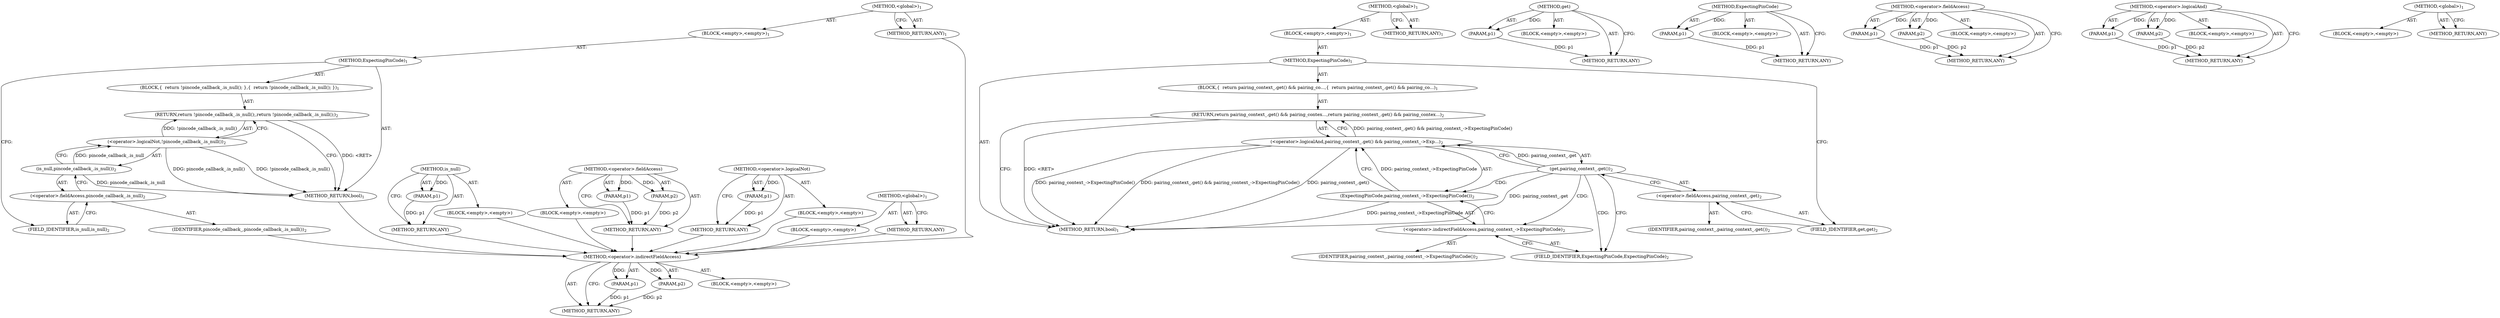 digraph "&lt;global&gt;" {
vulnerable_6 [label=<(METHOD,&lt;global&gt;)<SUB>1</SUB>>];
vulnerable_7 [label=<(BLOCK,&lt;empty&gt;,&lt;empty&gt;)<SUB>1</SUB>>];
vulnerable_8 [label=<(METHOD,ExpectingPinCode)<SUB>1</SUB>>];
vulnerable_9 [label=<(BLOCK,{
  return !pincode_callback_.is_null();
 },{
  return !pincode_callback_.is_null();
 })<SUB>1</SUB>>];
vulnerable_10 [label=<(RETURN,return !pincode_callback_.is_null();,return !pincode_callback_.is_null();)<SUB>2</SUB>>];
vulnerable_11 [label=<(&lt;operator&gt;.logicalNot,!pincode_callback_.is_null())<SUB>2</SUB>>];
vulnerable_12 [label=<(is_null,pincode_callback_.is_null())<SUB>2</SUB>>];
vulnerable_13 [label=<(&lt;operator&gt;.fieldAccess,pincode_callback_.is_null)<SUB>2</SUB>>];
vulnerable_14 [label=<(IDENTIFIER,pincode_callback_,pincode_callback_.is_null())<SUB>2</SUB>>];
vulnerable_15 [label=<(FIELD_IDENTIFIER,is_null,is_null)<SUB>2</SUB>>];
vulnerable_16 [label=<(METHOD_RETURN,bool)<SUB>1</SUB>>];
vulnerable_18 [label=<(METHOD_RETURN,ANY)<SUB>1</SUB>>];
vulnerable_37 [label=<(METHOD,is_null)>];
vulnerable_38 [label=<(PARAM,p1)>];
vulnerable_39 [label=<(BLOCK,&lt;empty&gt;,&lt;empty&gt;)>];
vulnerable_40 [label=<(METHOD_RETURN,ANY)>];
vulnerable_41 [label=<(METHOD,&lt;operator&gt;.fieldAccess)>];
vulnerable_42 [label=<(PARAM,p1)>];
vulnerable_43 [label=<(PARAM,p2)>];
vulnerable_44 [label=<(BLOCK,&lt;empty&gt;,&lt;empty&gt;)>];
vulnerable_45 [label=<(METHOD_RETURN,ANY)>];
vulnerable_33 [label=<(METHOD,&lt;operator&gt;.logicalNot)>];
vulnerable_34 [label=<(PARAM,p1)>];
vulnerable_35 [label=<(BLOCK,&lt;empty&gt;,&lt;empty&gt;)>];
vulnerable_36 [label=<(METHOD_RETURN,ANY)>];
vulnerable_27 [label=<(METHOD,&lt;global&gt;)<SUB>1</SUB>>];
vulnerable_28 [label=<(BLOCK,&lt;empty&gt;,&lt;empty&gt;)>];
vulnerable_29 [label=<(METHOD_RETURN,ANY)>];
fixed_55 [label=<(METHOD,&lt;operator&gt;.indirectFieldAccess)>];
fixed_56 [label=<(PARAM,p1)>];
fixed_57 [label=<(PARAM,p2)>];
fixed_58 [label=<(BLOCK,&lt;empty&gt;,&lt;empty&gt;)>];
fixed_59 [label=<(METHOD_RETURN,ANY)>];
fixed_6 [label=<(METHOD,&lt;global&gt;)<SUB>1</SUB>>];
fixed_7 [label=<(BLOCK,&lt;empty&gt;,&lt;empty&gt;)<SUB>1</SUB>>];
fixed_8 [label=<(METHOD,ExpectingPinCode)<SUB>1</SUB>>];
fixed_9 [label=<(BLOCK,{
  return pairing_context_.get() &amp;&amp; pairing_co...,{
  return pairing_context_.get() &amp;&amp; pairing_co...)<SUB>1</SUB>>];
fixed_10 [label=<(RETURN,return pairing_context_.get() &amp;&amp; pairing_contex...,return pairing_context_.get() &amp;&amp; pairing_contex...)<SUB>2</SUB>>];
fixed_11 [label=<(&lt;operator&gt;.logicalAnd,pairing_context_.get() &amp;&amp; pairing_context_-&gt;Exp...)<SUB>2</SUB>>];
fixed_12 [label=<(get,pairing_context_.get())<SUB>2</SUB>>];
fixed_13 [label=<(&lt;operator&gt;.fieldAccess,pairing_context_.get)<SUB>2</SUB>>];
fixed_14 [label=<(IDENTIFIER,pairing_context_,pairing_context_.get())<SUB>2</SUB>>];
fixed_15 [label=<(FIELD_IDENTIFIER,get,get)<SUB>2</SUB>>];
fixed_16 [label=<(ExpectingPinCode,pairing_context_-&gt;ExpectingPinCode())<SUB>2</SUB>>];
fixed_17 [label=<(&lt;operator&gt;.indirectFieldAccess,pairing_context_-&gt;ExpectingPinCode)<SUB>2</SUB>>];
fixed_18 [label=<(IDENTIFIER,pairing_context_,pairing_context_-&gt;ExpectingPinCode())<SUB>2</SUB>>];
fixed_19 [label=<(FIELD_IDENTIFIER,ExpectingPinCode,ExpectingPinCode)<SUB>2</SUB>>];
fixed_20 [label=<(METHOD_RETURN,bool)<SUB>1</SUB>>];
fixed_22 [label=<(METHOD_RETURN,ANY)<SUB>1</SUB>>];
fixed_42 [label=<(METHOD,get)>];
fixed_43 [label=<(PARAM,p1)>];
fixed_44 [label=<(BLOCK,&lt;empty&gt;,&lt;empty&gt;)>];
fixed_45 [label=<(METHOD_RETURN,ANY)>];
fixed_51 [label=<(METHOD,ExpectingPinCode)>];
fixed_52 [label=<(PARAM,p1)>];
fixed_53 [label=<(BLOCK,&lt;empty&gt;,&lt;empty&gt;)>];
fixed_54 [label=<(METHOD_RETURN,ANY)>];
fixed_46 [label=<(METHOD,&lt;operator&gt;.fieldAccess)>];
fixed_47 [label=<(PARAM,p1)>];
fixed_48 [label=<(PARAM,p2)>];
fixed_49 [label=<(BLOCK,&lt;empty&gt;,&lt;empty&gt;)>];
fixed_50 [label=<(METHOD_RETURN,ANY)>];
fixed_37 [label=<(METHOD,&lt;operator&gt;.logicalAnd)>];
fixed_38 [label=<(PARAM,p1)>];
fixed_39 [label=<(PARAM,p2)>];
fixed_40 [label=<(BLOCK,&lt;empty&gt;,&lt;empty&gt;)>];
fixed_41 [label=<(METHOD_RETURN,ANY)>];
fixed_31 [label=<(METHOD,&lt;global&gt;)<SUB>1</SUB>>];
fixed_32 [label=<(BLOCK,&lt;empty&gt;,&lt;empty&gt;)>];
fixed_33 [label=<(METHOD_RETURN,ANY)>];
vulnerable_6 -> vulnerable_7  [key=0, label="AST: "];
vulnerable_6 -> vulnerable_18  [key=0, label="AST: "];
vulnerable_6 -> vulnerable_18  [key=1, label="CFG: "];
vulnerable_7 -> vulnerable_8  [key=0, label="AST: "];
vulnerable_8 -> vulnerable_9  [key=0, label="AST: "];
vulnerable_8 -> vulnerable_16  [key=0, label="AST: "];
vulnerable_8 -> vulnerable_15  [key=0, label="CFG: "];
vulnerable_9 -> vulnerable_10  [key=0, label="AST: "];
vulnerable_10 -> vulnerable_11  [key=0, label="AST: "];
vulnerable_10 -> vulnerable_16  [key=0, label="CFG: "];
vulnerable_10 -> vulnerable_16  [key=1, label="DDG: &lt;RET&gt;"];
vulnerable_11 -> vulnerable_12  [key=0, label="AST: "];
vulnerable_11 -> vulnerable_10  [key=0, label="CFG: "];
vulnerable_11 -> vulnerable_10  [key=1, label="DDG: !pincode_callback_.is_null()"];
vulnerable_11 -> vulnerable_16  [key=0, label="DDG: pincode_callback_.is_null()"];
vulnerable_11 -> vulnerable_16  [key=1, label="DDG: !pincode_callback_.is_null()"];
vulnerable_12 -> vulnerable_13  [key=0, label="AST: "];
vulnerable_12 -> vulnerable_11  [key=0, label="CFG: "];
vulnerable_12 -> vulnerable_11  [key=1, label="DDG: pincode_callback_.is_null"];
vulnerable_12 -> vulnerable_16  [key=0, label="DDG: pincode_callback_.is_null"];
vulnerable_13 -> vulnerable_14  [key=0, label="AST: "];
vulnerable_13 -> vulnerable_15  [key=0, label="AST: "];
vulnerable_13 -> vulnerable_12  [key=0, label="CFG: "];
vulnerable_14 -> fixed_55  [key=0];
vulnerable_15 -> vulnerable_13  [key=0, label="CFG: "];
vulnerable_16 -> fixed_55  [key=0];
vulnerable_18 -> fixed_55  [key=0];
vulnerable_37 -> vulnerable_38  [key=0, label="AST: "];
vulnerable_37 -> vulnerable_38  [key=1, label="DDG: "];
vulnerable_37 -> vulnerable_39  [key=0, label="AST: "];
vulnerable_37 -> vulnerable_40  [key=0, label="AST: "];
vulnerable_37 -> vulnerable_40  [key=1, label="CFG: "];
vulnerable_38 -> vulnerable_40  [key=0, label="DDG: p1"];
vulnerable_39 -> fixed_55  [key=0];
vulnerable_40 -> fixed_55  [key=0];
vulnerable_41 -> vulnerable_42  [key=0, label="AST: "];
vulnerable_41 -> vulnerable_42  [key=1, label="DDG: "];
vulnerable_41 -> vulnerable_44  [key=0, label="AST: "];
vulnerable_41 -> vulnerable_43  [key=0, label="AST: "];
vulnerable_41 -> vulnerable_43  [key=1, label="DDG: "];
vulnerable_41 -> vulnerable_45  [key=0, label="AST: "];
vulnerable_41 -> vulnerable_45  [key=1, label="CFG: "];
vulnerable_42 -> vulnerable_45  [key=0, label="DDG: p1"];
vulnerable_43 -> vulnerable_45  [key=0, label="DDG: p2"];
vulnerable_44 -> fixed_55  [key=0];
vulnerable_45 -> fixed_55  [key=0];
vulnerable_33 -> vulnerable_34  [key=0, label="AST: "];
vulnerable_33 -> vulnerable_34  [key=1, label="DDG: "];
vulnerable_33 -> vulnerable_35  [key=0, label="AST: "];
vulnerable_33 -> vulnerable_36  [key=0, label="AST: "];
vulnerable_33 -> vulnerable_36  [key=1, label="CFG: "];
vulnerable_34 -> vulnerable_36  [key=0, label="DDG: p1"];
vulnerable_35 -> fixed_55  [key=0];
vulnerable_36 -> fixed_55  [key=0];
vulnerable_27 -> vulnerable_28  [key=0, label="AST: "];
vulnerable_27 -> vulnerable_29  [key=0, label="AST: "];
vulnerable_27 -> vulnerable_29  [key=1, label="CFG: "];
vulnerable_28 -> fixed_55  [key=0];
vulnerable_29 -> fixed_55  [key=0];
fixed_55 -> fixed_56  [key=0, label="AST: "];
fixed_55 -> fixed_56  [key=1, label="DDG: "];
fixed_55 -> fixed_58  [key=0, label="AST: "];
fixed_55 -> fixed_57  [key=0, label="AST: "];
fixed_55 -> fixed_57  [key=1, label="DDG: "];
fixed_55 -> fixed_59  [key=0, label="AST: "];
fixed_55 -> fixed_59  [key=1, label="CFG: "];
fixed_56 -> fixed_59  [key=0, label="DDG: p1"];
fixed_57 -> fixed_59  [key=0, label="DDG: p2"];
fixed_6 -> fixed_7  [key=0, label="AST: "];
fixed_6 -> fixed_22  [key=0, label="AST: "];
fixed_6 -> fixed_22  [key=1, label="CFG: "];
fixed_7 -> fixed_8  [key=0, label="AST: "];
fixed_8 -> fixed_9  [key=0, label="AST: "];
fixed_8 -> fixed_20  [key=0, label="AST: "];
fixed_8 -> fixed_15  [key=0, label="CFG: "];
fixed_9 -> fixed_10  [key=0, label="AST: "];
fixed_10 -> fixed_11  [key=0, label="AST: "];
fixed_10 -> fixed_20  [key=0, label="CFG: "];
fixed_10 -> fixed_20  [key=1, label="DDG: &lt;RET&gt;"];
fixed_11 -> fixed_12  [key=0, label="AST: "];
fixed_11 -> fixed_16  [key=0, label="AST: "];
fixed_11 -> fixed_10  [key=0, label="CFG: "];
fixed_11 -> fixed_10  [key=1, label="DDG: pairing_context_.get() &amp;&amp; pairing_context_-&gt;ExpectingPinCode()"];
fixed_11 -> fixed_20  [key=0, label="DDG: pairing_context_.get()"];
fixed_11 -> fixed_20  [key=1, label="DDG: pairing_context_-&gt;ExpectingPinCode()"];
fixed_11 -> fixed_20  [key=2, label="DDG: pairing_context_.get() &amp;&amp; pairing_context_-&gt;ExpectingPinCode()"];
fixed_12 -> fixed_13  [key=0, label="AST: "];
fixed_12 -> fixed_11  [key=0, label="CFG: "];
fixed_12 -> fixed_11  [key=1, label="DDG: pairing_context_.get"];
fixed_12 -> fixed_19  [key=0, label="CFG: "];
fixed_12 -> fixed_19  [key=1, label="CDG: "];
fixed_12 -> fixed_20  [key=0, label="DDG: pairing_context_.get"];
fixed_12 -> fixed_16  [key=0, label="CDG: "];
fixed_12 -> fixed_17  [key=0, label="CDG: "];
fixed_13 -> fixed_14  [key=0, label="AST: "];
fixed_13 -> fixed_15  [key=0, label="AST: "];
fixed_13 -> fixed_12  [key=0, label="CFG: "];
fixed_15 -> fixed_13  [key=0, label="CFG: "];
fixed_16 -> fixed_17  [key=0, label="AST: "];
fixed_16 -> fixed_11  [key=0, label="CFG: "];
fixed_16 -> fixed_11  [key=1, label="DDG: pairing_context_-&gt;ExpectingPinCode"];
fixed_16 -> fixed_20  [key=0, label="DDG: pairing_context_-&gt;ExpectingPinCode"];
fixed_17 -> fixed_18  [key=0, label="AST: "];
fixed_17 -> fixed_19  [key=0, label="AST: "];
fixed_17 -> fixed_16  [key=0, label="CFG: "];
fixed_19 -> fixed_17  [key=0, label="CFG: "];
fixed_42 -> fixed_43  [key=0, label="AST: "];
fixed_42 -> fixed_43  [key=1, label="DDG: "];
fixed_42 -> fixed_44  [key=0, label="AST: "];
fixed_42 -> fixed_45  [key=0, label="AST: "];
fixed_42 -> fixed_45  [key=1, label="CFG: "];
fixed_43 -> fixed_45  [key=0, label="DDG: p1"];
fixed_51 -> fixed_52  [key=0, label="AST: "];
fixed_51 -> fixed_52  [key=1, label="DDG: "];
fixed_51 -> fixed_53  [key=0, label="AST: "];
fixed_51 -> fixed_54  [key=0, label="AST: "];
fixed_51 -> fixed_54  [key=1, label="CFG: "];
fixed_52 -> fixed_54  [key=0, label="DDG: p1"];
fixed_46 -> fixed_47  [key=0, label="AST: "];
fixed_46 -> fixed_47  [key=1, label="DDG: "];
fixed_46 -> fixed_49  [key=0, label="AST: "];
fixed_46 -> fixed_48  [key=0, label="AST: "];
fixed_46 -> fixed_48  [key=1, label="DDG: "];
fixed_46 -> fixed_50  [key=0, label="AST: "];
fixed_46 -> fixed_50  [key=1, label="CFG: "];
fixed_47 -> fixed_50  [key=0, label="DDG: p1"];
fixed_48 -> fixed_50  [key=0, label="DDG: p2"];
fixed_37 -> fixed_38  [key=0, label="AST: "];
fixed_37 -> fixed_38  [key=1, label="DDG: "];
fixed_37 -> fixed_40  [key=0, label="AST: "];
fixed_37 -> fixed_39  [key=0, label="AST: "];
fixed_37 -> fixed_39  [key=1, label="DDG: "];
fixed_37 -> fixed_41  [key=0, label="AST: "];
fixed_37 -> fixed_41  [key=1, label="CFG: "];
fixed_38 -> fixed_41  [key=0, label="DDG: p1"];
fixed_39 -> fixed_41  [key=0, label="DDG: p2"];
fixed_31 -> fixed_32  [key=0, label="AST: "];
fixed_31 -> fixed_33  [key=0, label="AST: "];
fixed_31 -> fixed_33  [key=1, label="CFG: "];
}

